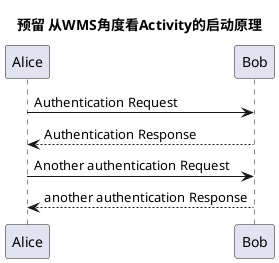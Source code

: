 @startuml
title 预留 从WMS角度看Activity的启动原理



Alice -> Bob: Authentication Request
Bob --> Alice: Authentication Response

Alice -> Bob: Another authentication Request
Alice <-- Bob: another authentication Response
@enduml